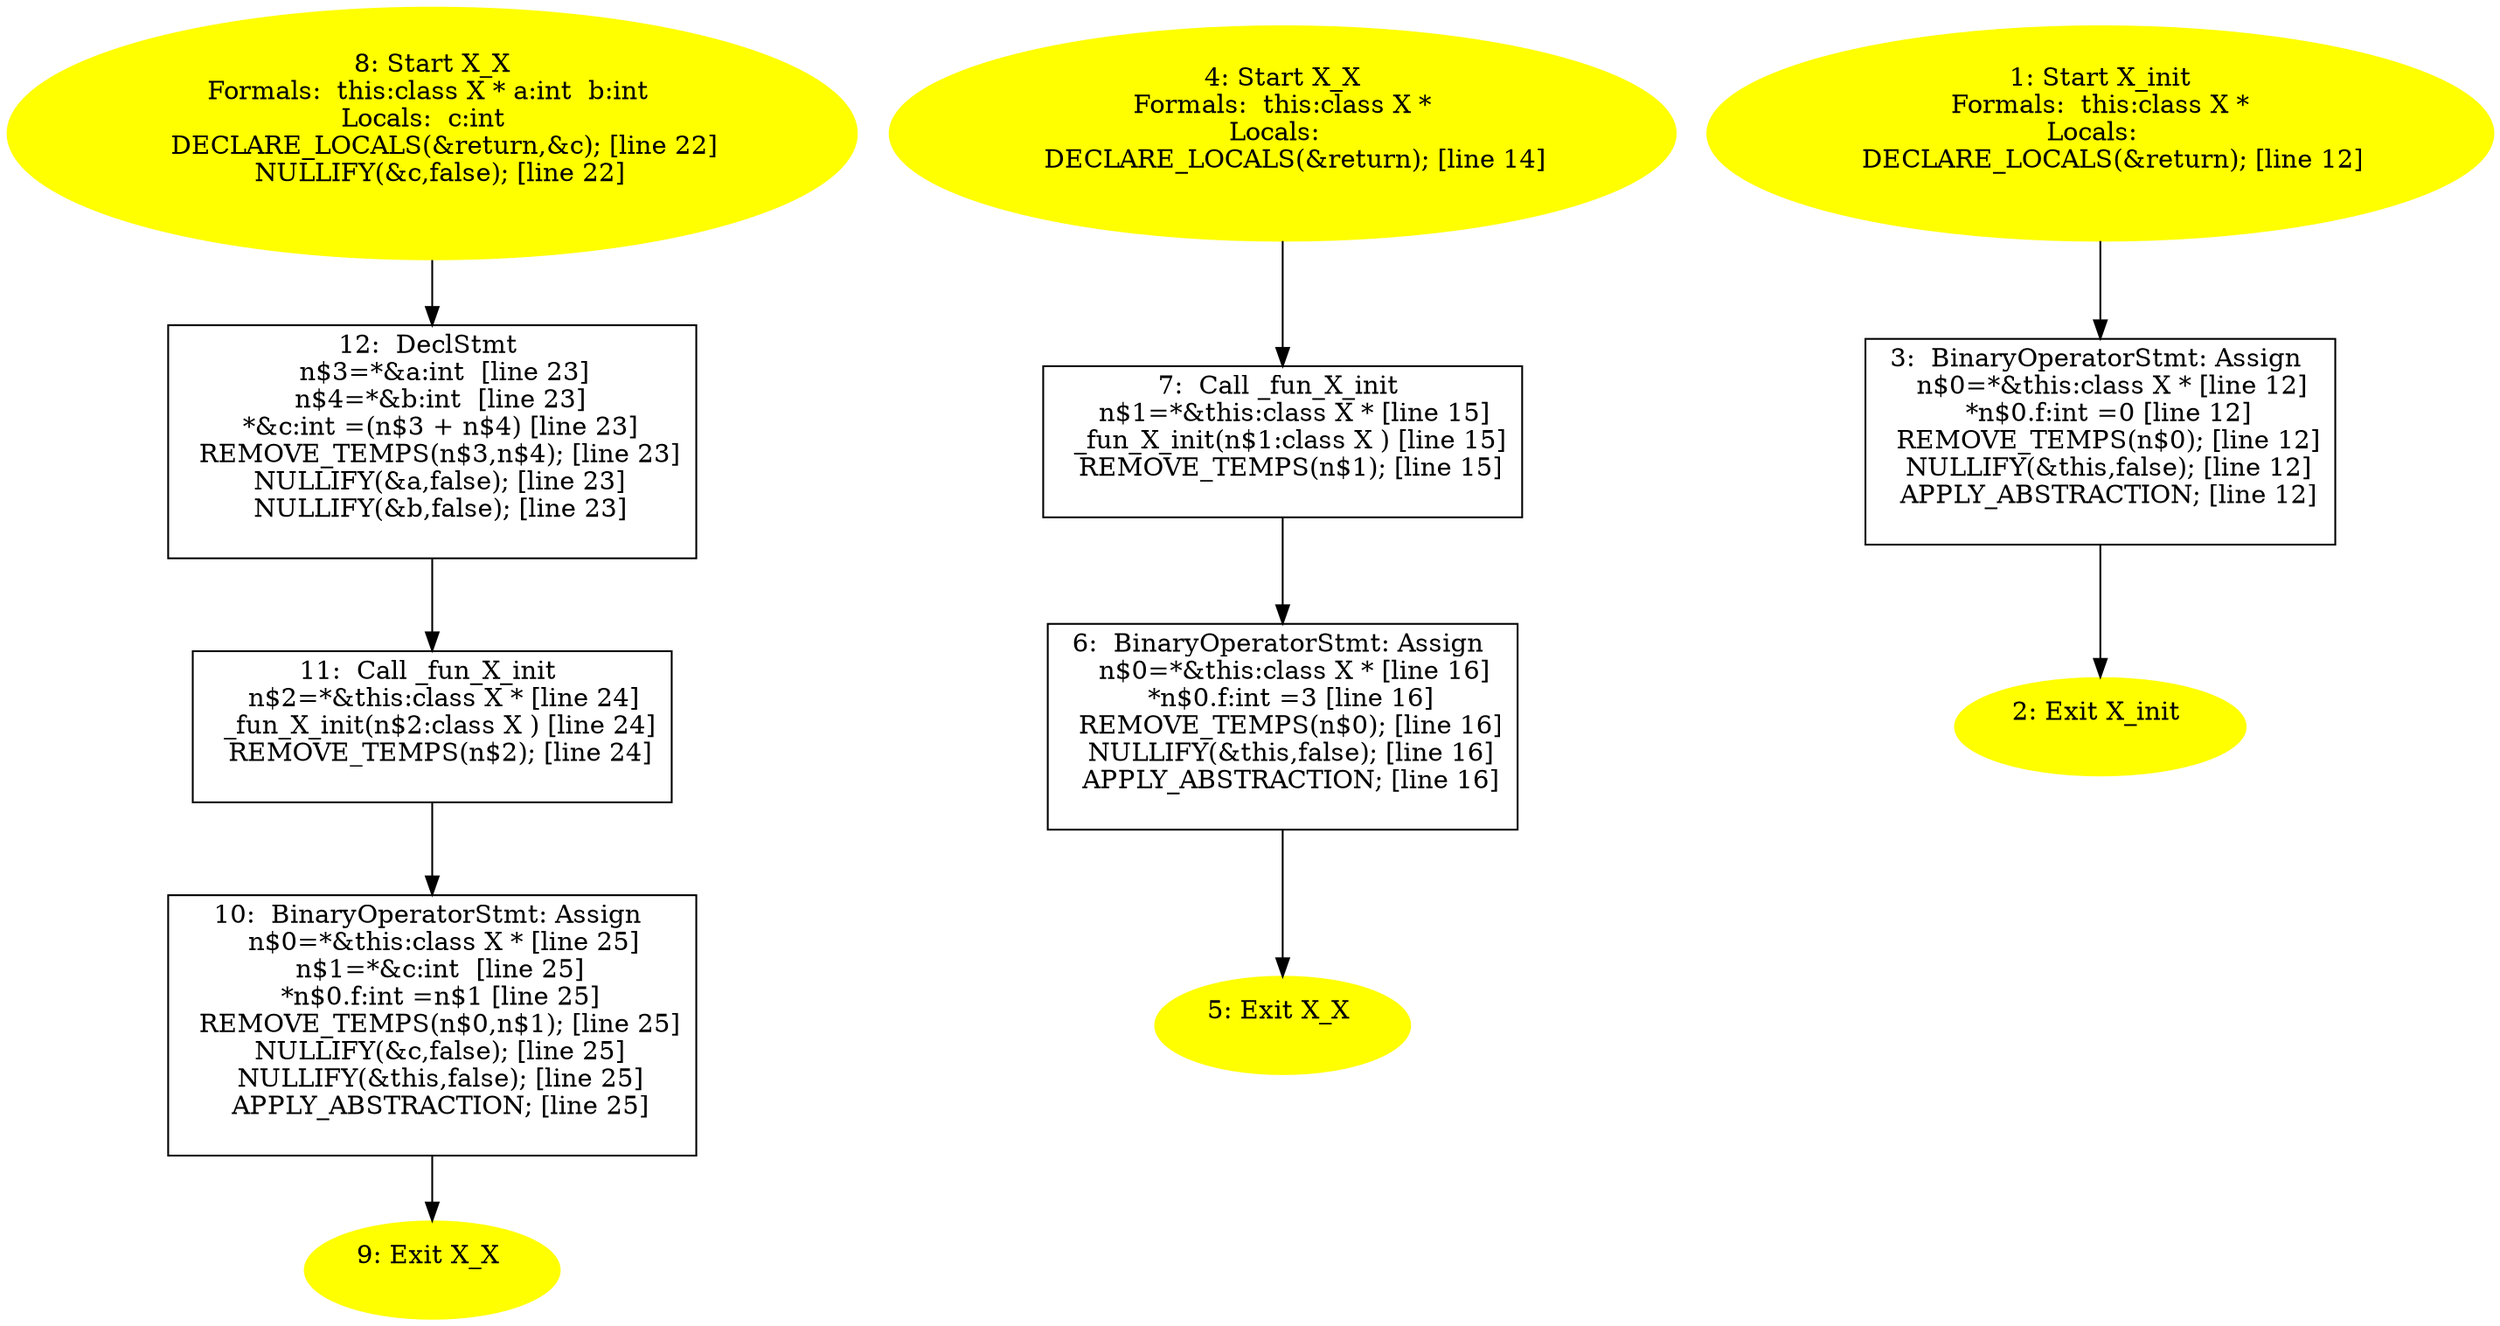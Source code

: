 digraph iCFG {
12 [label="12:  DeclStmt \n   n$3=*&a:int  [line 23]\n  n$4=*&b:int  [line 23]\n  *&c:int =(n$3 + n$4) [line 23]\n  REMOVE_TEMPS(n$3,n$4); [line 23]\n  NULLIFY(&a,false); [line 23]\n  NULLIFY(&b,false); [line 23]\n " shape="box"]
	

	 12 -> 11 ;
11 [label="11:  Call _fun_X_init \n   n$2=*&this:class X * [line 24]\n  _fun_X_init(n$2:class X ) [line 24]\n  REMOVE_TEMPS(n$2); [line 24]\n " shape="box"]
	

	 11 -> 10 ;
10 [label="10:  BinaryOperatorStmt: Assign \n   n$0=*&this:class X * [line 25]\n  n$1=*&c:int  [line 25]\n  *n$0.f:int =n$1 [line 25]\n  REMOVE_TEMPS(n$0,n$1); [line 25]\n  NULLIFY(&c,false); [line 25]\n  NULLIFY(&this,false); [line 25]\n  APPLY_ABSTRACTION; [line 25]\n " shape="box"]
	

	 10 -> 9 ;
9 [label="9: Exit X_X \n  " color=yellow style=filled]
	

8 [label="8: Start X_X\nFormals:  this:class X * a:int  b:int \nLocals:  c:int  \n   DECLARE_LOCALS(&return,&c); [line 22]\n  NULLIFY(&c,false); [line 22]\n " color=yellow style=filled]
	

	 8 -> 12 ;
7 [label="7:  Call _fun_X_init \n   n$1=*&this:class X * [line 15]\n  _fun_X_init(n$1:class X ) [line 15]\n  REMOVE_TEMPS(n$1); [line 15]\n " shape="box"]
	

	 7 -> 6 ;
6 [label="6:  BinaryOperatorStmt: Assign \n   n$0=*&this:class X * [line 16]\n  *n$0.f:int =3 [line 16]\n  REMOVE_TEMPS(n$0); [line 16]\n  NULLIFY(&this,false); [line 16]\n  APPLY_ABSTRACTION; [line 16]\n " shape="box"]
	

	 6 -> 5 ;
5 [label="5: Exit X_X \n  " color=yellow style=filled]
	

4 [label="4: Start X_X\nFormals:  this:class X *\nLocals:  \n   DECLARE_LOCALS(&return); [line 14]\n " color=yellow style=filled]
	

	 4 -> 7 ;
3 [label="3:  BinaryOperatorStmt: Assign \n   n$0=*&this:class X * [line 12]\n  *n$0.f:int =0 [line 12]\n  REMOVE_TEMPS(n$0); [line 12]\n  NULLIFY(&this,false); [line 12]\n  APPLY_ABSTRACTION; [line 12]\n " shape="box"]
	

	 3 -> 2 ;
2 [label="2: Exit X_init \n  " color=yellow style=filled]
	

1 [label="1: Start X_init\nFormals:  this:class X *\nLocals:  \n   DECLARE_LOCALS(&return); [line 12]\n " color=yellow style=filled]
	

	 1 -> 3 ;
}
